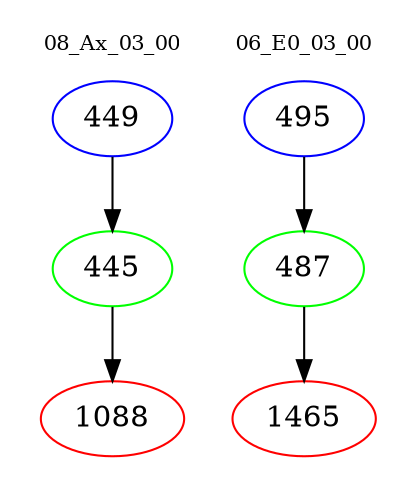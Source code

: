 digraph{
subgraph cluster_0 {
color = white
label = "08_Ax_03_00";
fontsize=10;
T0_449 [label="449", color="blue"]
T0_449 -> T0_445 [color="black"]
T0_445 [label="445", color="green"]
T0_445 -> T0_1088 [color="black"]
T0_1088 [label="1088", color="red"]
}
subgraph cluster_1 {
color = white
label = "06_E0_03_00";
fontsize=10;
T1_495 [label="495", color="blue"]
T1_495 -> T1_487 [color="black"]
T1_487 [label="487", color="green"]
T1_487 -> T1_1465 [color="black"]
T1_1465 [label="1465", color="red"]
}
}

